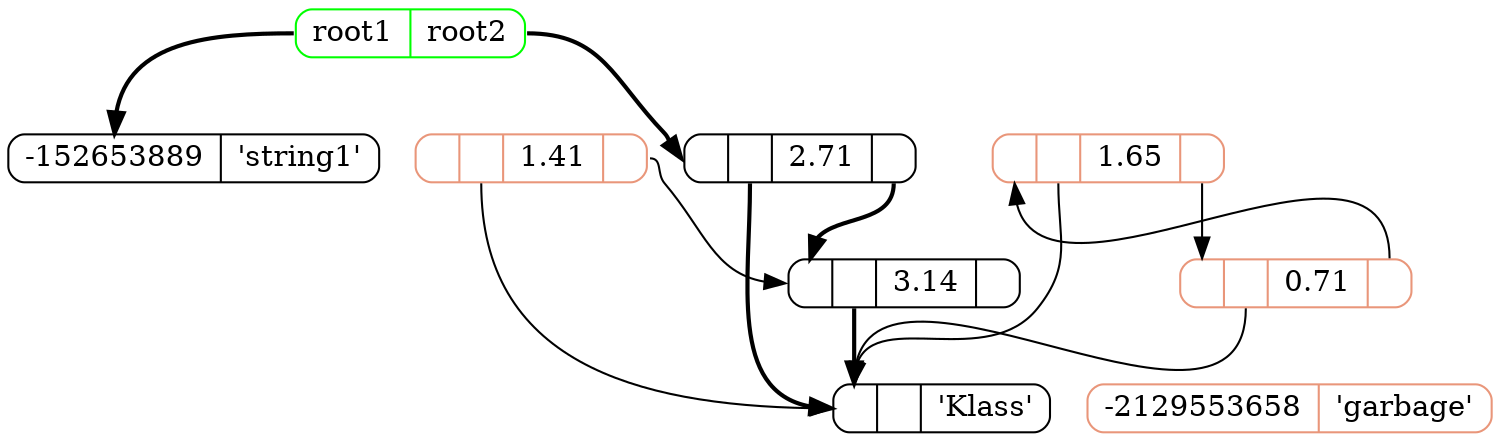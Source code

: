 digraph g {
    node [shape=Mrecord, height=0.1];
    roots [label="<r0>root1|<r1>root2", color=green];
    object0 [label="<start>|<cls>|2.71|<p>"];
    object1 [label="<start>|<cls>|3.14|<p>"];
    object2 [label="<start>|<cls>|1.41|<p>", color=darksalmon];
    object3 [label="<start>|<cls>|1.65|<p>", color=darksalmon];
    object4 [label="<start>|<cls>|0.71|<p>", color=darksalmon];
    string1 [label="<start>-152653889|'string1'"];
    subgraph bottom {
        rank=same;
        class0 [label="<start>|<parent>|'Klass'"];
        string2 [label="<start>-2129553658|'garbage'", color=darksalmon];
    }
    
    roots:r0 -> string1:start [style=bold];
    roots:r1 -> object0:start [style=bold];
    object0:cls -> class0:start [style=bold];
    object0:p -> object1:start [style=bold];
    object1:cls -> class0:start [style=bold];
    object2:cls -> class0:start;
    object2:p -> object1:start;

    object3:p -> object4:start;
    object3:cls -> class0:start;
    object4:p -> object3:start;
    object4:cls -> class0:start;
}
